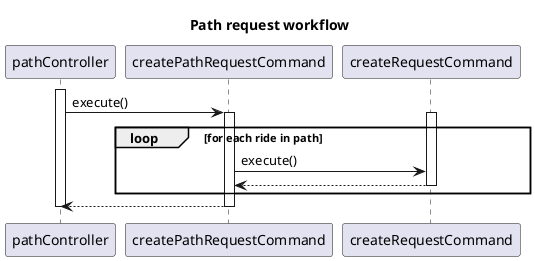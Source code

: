@startuml

title Path request workflow

participant pathController as p
participant createPathRequestCommand as cp
participant createRequestCommand as cr

activate p
p -> cp : execute()
    activate cp

    loop for each ride in path
        activate cr
            cp -> cr : execute()
            cr --> cp
        deactivate cr
    end

    cp --> p
    deactivate cp
deactivate p

@enduml